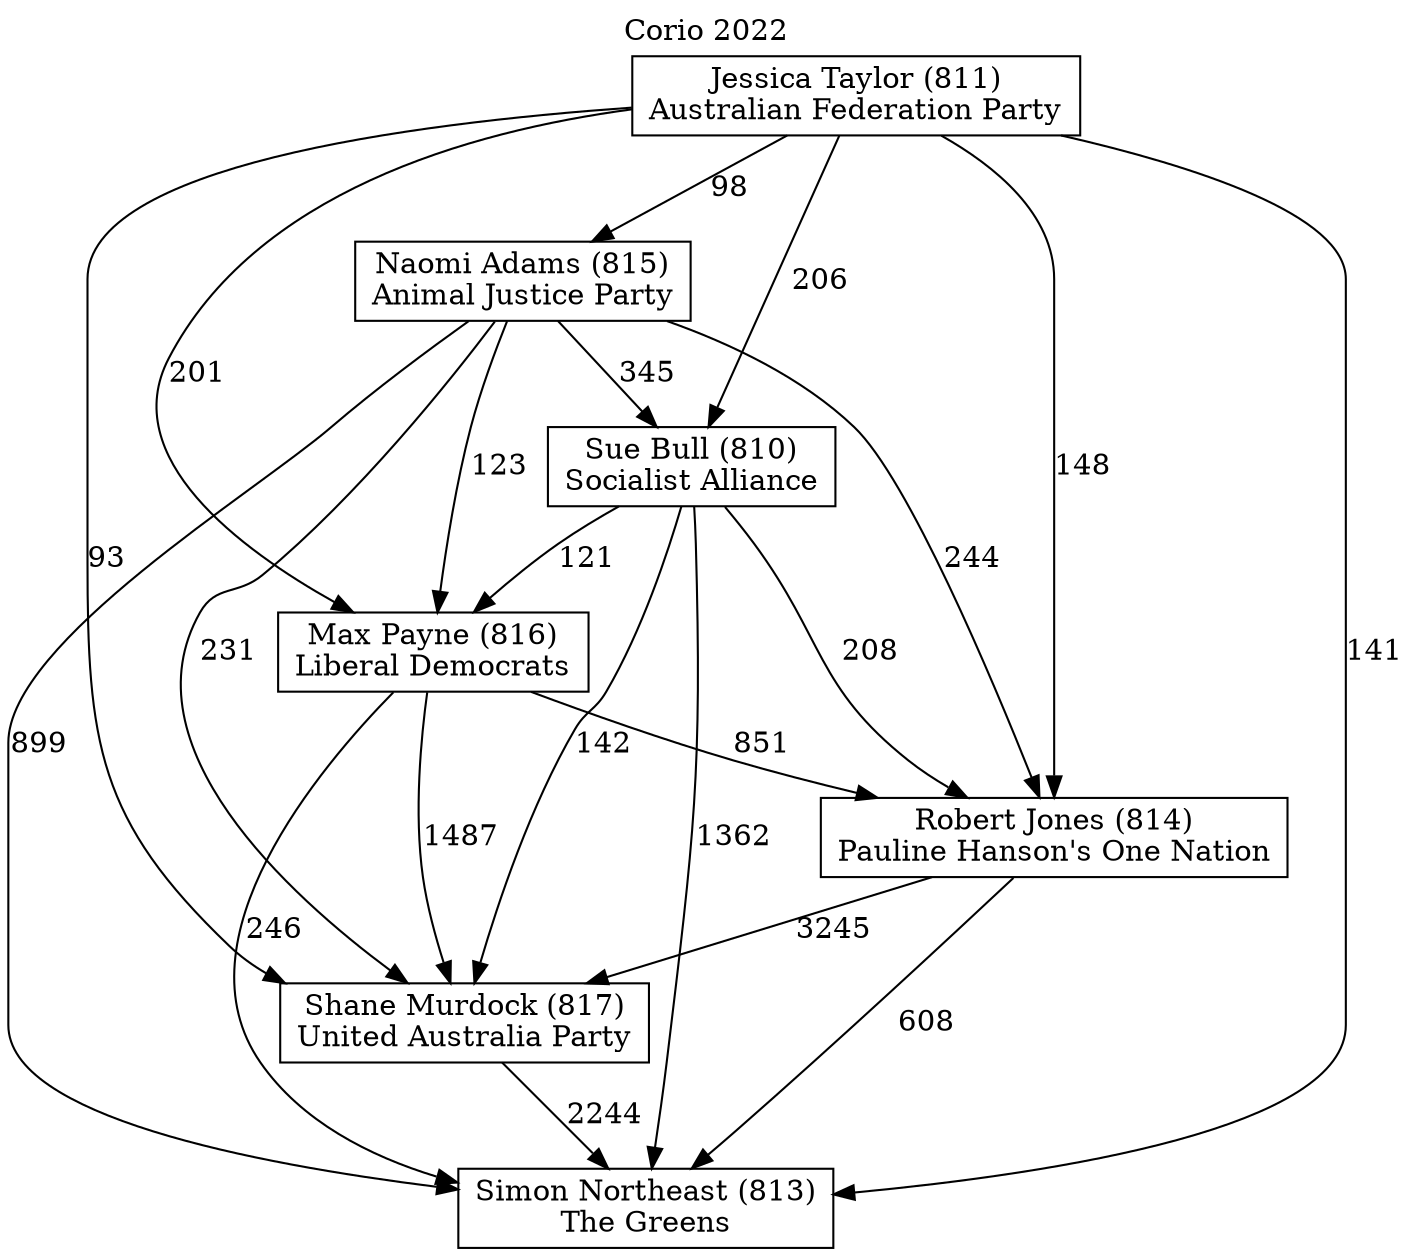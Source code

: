 // House preference flow
digraph "Simon Northeast (813)_Corio_2022" {
	graph [label="Corio 2022" labelloc=t mclimit=10]
	node [shape=box]
	"Naomi Adams (815)" [label="Naomi Adams (815)
Animal Justice Party"]
	"Sue Bull (810)" [label="Sue Bull (810)
Socialist Alliance"]
	"Robert Jones (814)" [label="Robert Jones (814)
Pauline Hanson's One Nation"]
	"Max Payne (816)" [label="Max Payne (816)
Liberal Democrats"]
	"Shane Murdock (817)" [label="Shane Murdock (817)
United Australia Party"]
	"Simon Northeast (813)" [label="Simon Northeast (813)
The Greens"]
	"Jessica Taylor (811)" [label="Jessica Taylor (811)
Australian Federation Party"]
	"Jessica Taylor (811)" -> "Simon Northeast (813)" [label=141]
	"Sue Bull (810)" -> "Robert Jones (814)" [label=208]
	"Shane Murdock (817)" -> "Simon Northeast (813)" [label=2244]
	"Jessica Taylor (811)" -> "Max Payne (816)" [label=201]
	"Max Payne (816)" -> "Robert Jones (814)" [label=851]
	"Robert Jones (814)" -> "Simon Northeast (813)" [label=608]
	"Naomi Adams (815)" -> "Sue Bull (810)" [label=345]
	"Jessica Taylor (811)" -> "Naomi Adams (815)" [label=98]
	"Robert Jones (814)" -> "Shane Murdock (817)" [label=3245]
	"Max Payne (816)" -> "Simon Northeast (813)" [label=246]
	"Jessica Taylor (811)" -> "Robert Jones (814)" [label=148]
	"Naomi Adams (815)" -> "Max Payne (816)" [label=123]
	"Sue Bull (810)" -> "Simon Northeast (813)" [label=1362]
	"Sue Bull (810)" -> "Max Payne (816)" [label=121]
	"Naomi Adams (815)" -> "Shane Murdock (817)" [label=231]
	"Jessica Taylor (811)" -> "Sue Bull (810)" [label=206]
	"Max Payne (816)" -> "Shane Murdock (817)" [label=1487]
	"Jessica Taylor (811)" -> "Shane Murdock (817)" [label=93]
	"Sue Bull (810)" -> "Shane Murdock (817)" [label=142]
	"Naomi Adams (815)" -> "Robert Jones (814)" [label=244]
	"Naomi Adams (815)" -> "Simon Northeast (813)" [label=899]
}
